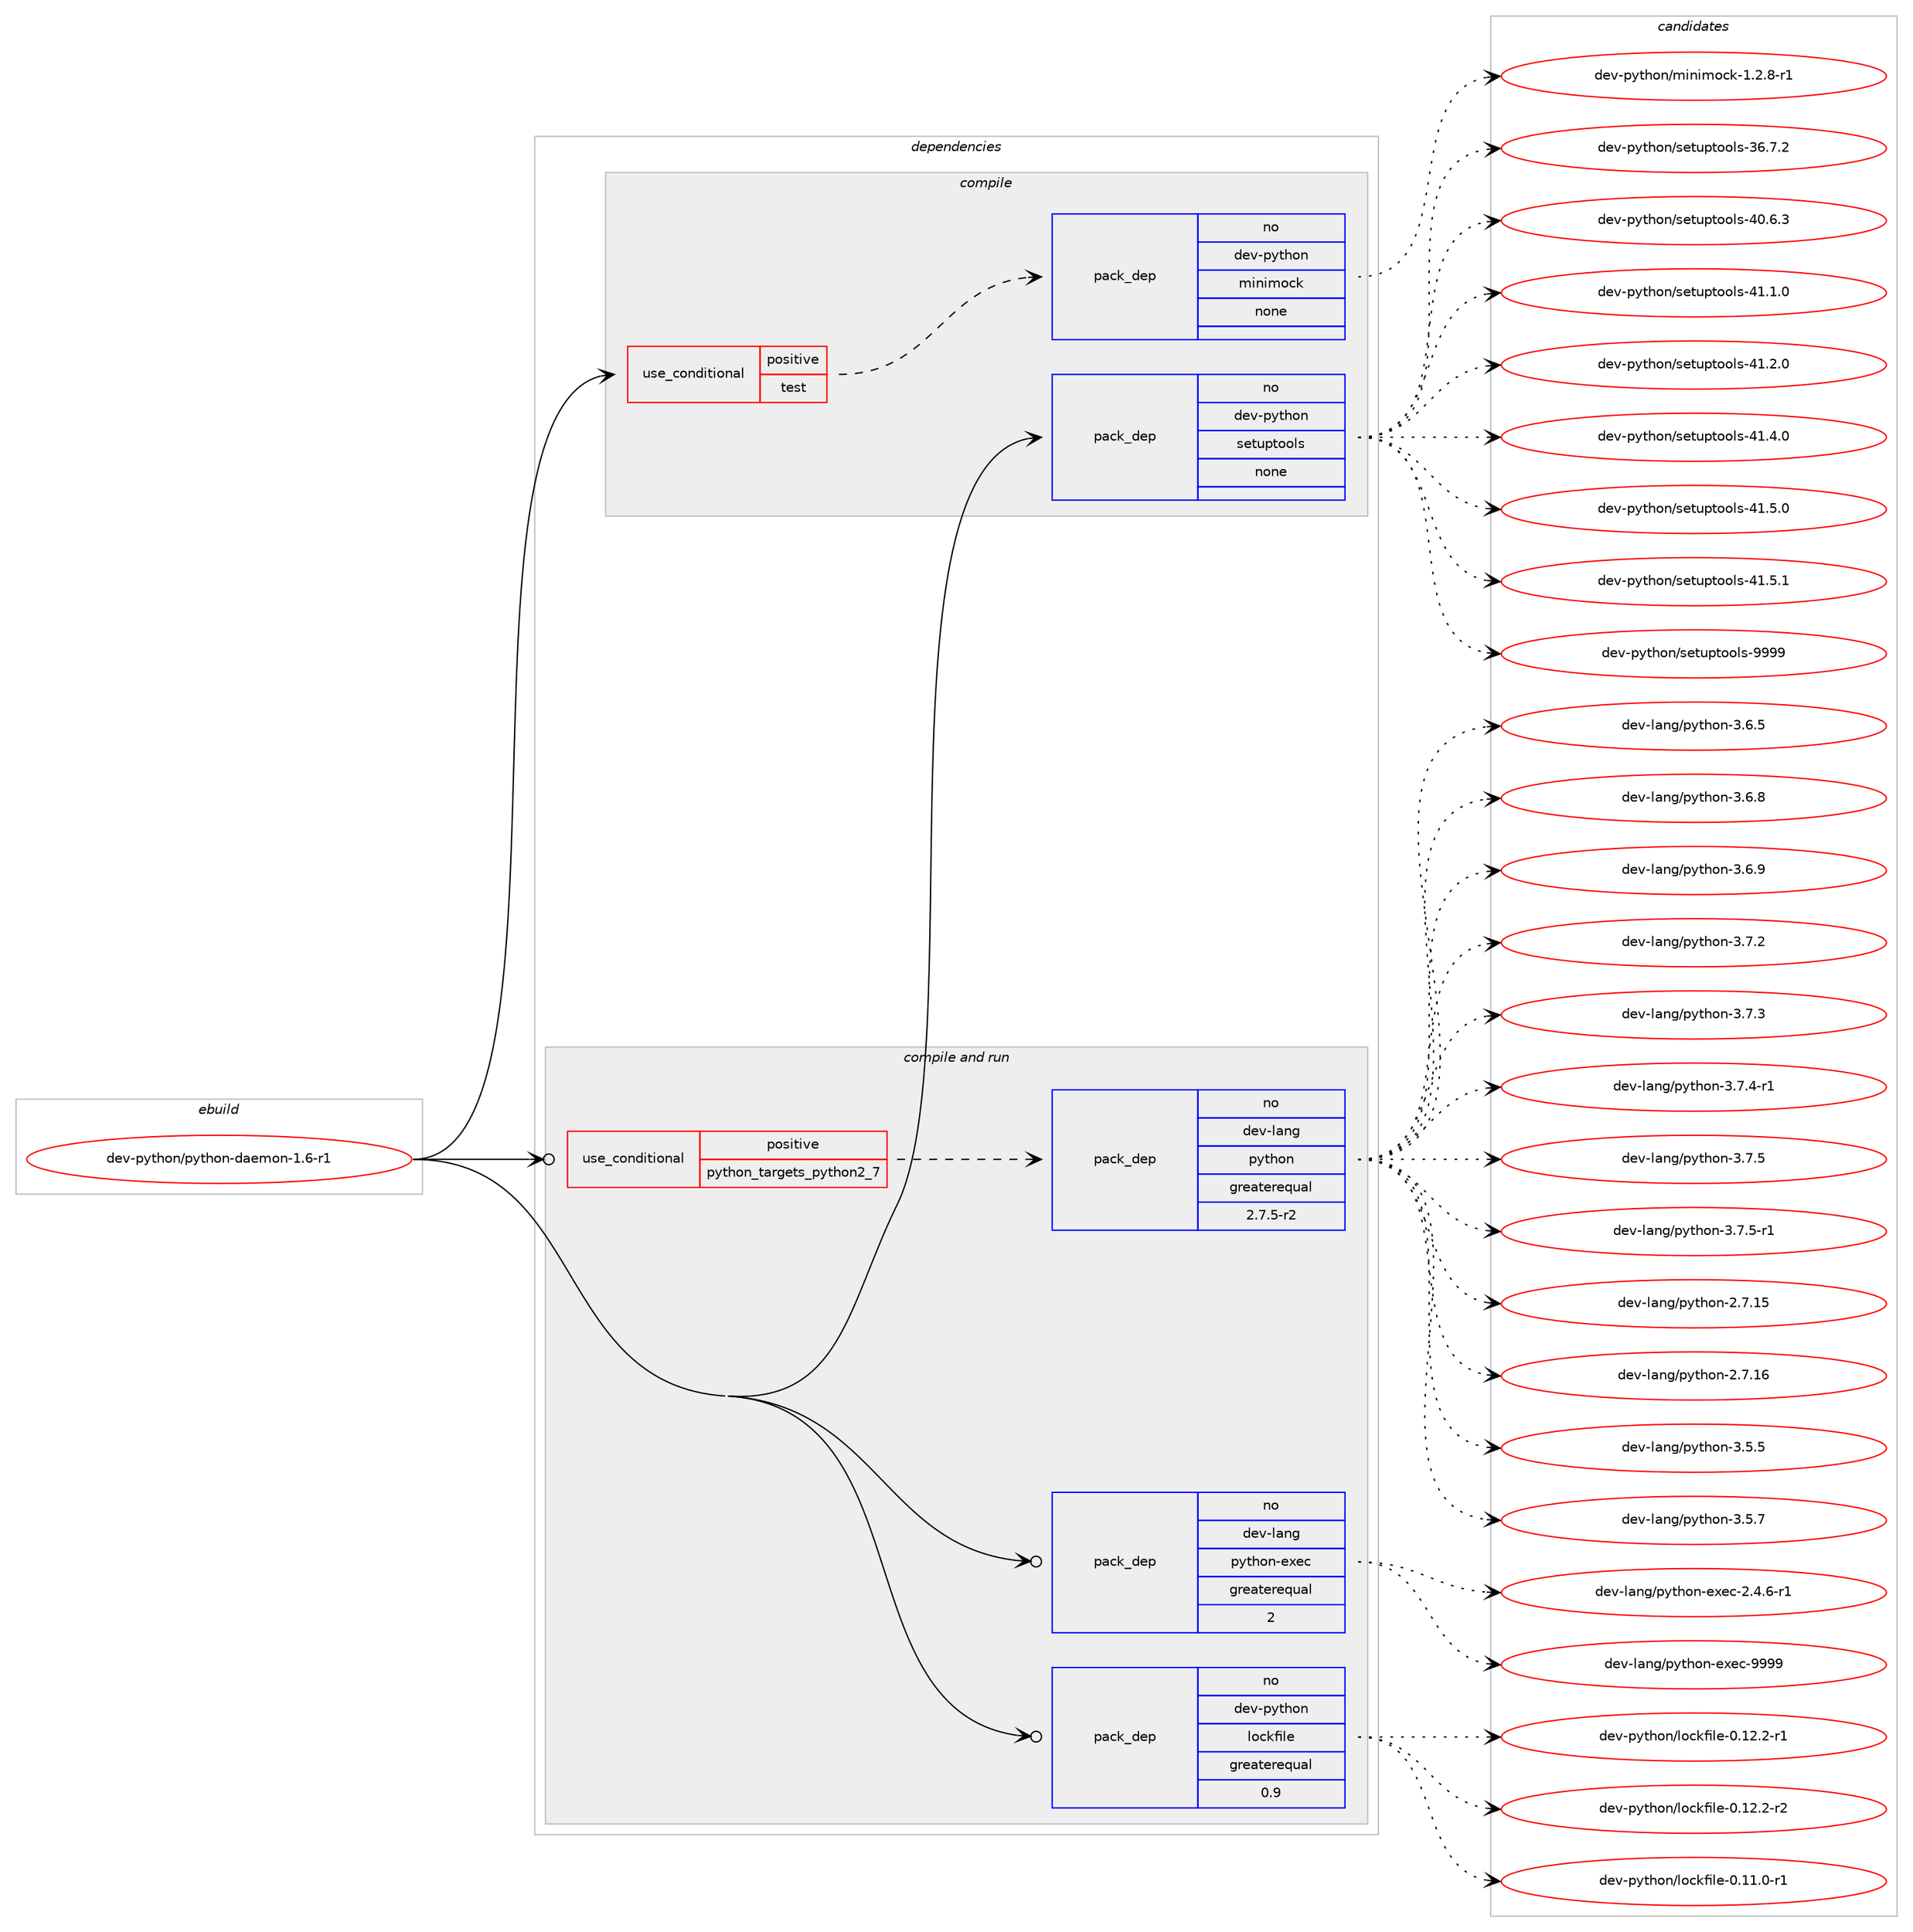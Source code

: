 digraph prolog {

# *************
# Graph options
# *************

newrank=true;
concentrate=true;
compound=true;
graph [rankdir=LR,fontname=Helvetica,fontsize=10,ranksep=1.5];#, ranksep=2.5, nodesep=0.2];
edge  [arrowhead=vee];
node  [fontname=Helvetica,fontsize=10];

# **********
# The ebuild
# **********

subgraph cluster_leftcol {
color=gray;
rank=same;
label=<<i>ebuild</i>>;
id [label="dev-python/python-daemon-1.6-r1", color=red, width=4, href="../dev-python/python-daemon-1.6-r1.svg"];
}

# ****************
# The dependencies
# ****************

subgraph cluster_midcol {
color=gray;
label=<<i>dependencies</i>>;
subgraph cluster_compile {
fillcolor="#eeeeee";
style=filled;
label=<<i>compile</i>>;
subgraph cond147354 {
dependency630458 [label=<<TABLE BORDER="0" CELLBORDER="1" CELLSPACING="0" CELLPADDING="4"><TR><TD ROWSPAN="3" CELLPADDING="10">use_conditional</TD></TR><TR><TD>positive</TD></TR><TR><TD>test</TD></TR></TABLE>>, shape=none, color=red];
subgraph pack471233 {
dependency630459 [label=<<TABLE BORDER="0" CELLBORDER="1" CELLSPACING="0" CELLPADDING="4" WIDTH="220"><TR><TD ROWSPAN="6" CELLPADDING="30">pack_dep</TD></TR><TR><TD WIDTH="110">no</TD></TR><TR><TD>dev-python</TD></TR><TR><TD>minimock</TD></TR><TR><TD>none</TD></TR><TR><TD></TD></TR></TABLE>>, shape=none, color=blue];
}
dependency630458:e -> dependency630459:w [weight=20,style="dashed",arrowhead="vee"];
}
id:e -> dependency630458:w [weight=20,style="solid",arrowhead="vee"];
subgraph pack471234 {
dependency630460 [label=<<TABLE BORDER="0" CELLBORDER="1" CELLSPACING="0" CELLPADDING="4" WIDTH="220"><TR><TD ROWSPAN="6" CELLPADDING="30">pack_dep</TD></TR><TR><TD WIDTH="110">no</TD></TR><TR><TD>dev-python</TD></TR><TR><TD>setuptools</TD></TR><TR><TD>none</TD></TR><TR><TD></TD></TR></TABLE>>, shape=none, color=blue];
}
id:e -> dependency630460:w [weight=20,style="solid",arrowhead="vee"];
}
subgraph cluster_compileandrun {
fillcolor="#eeeeee";
style=filled;
label=<<i>compile and run</i>>;
subgraph cond147355 {
dependency630461 [label=<<TABLE BORDER="0" CELLBORDER="1" CELLSPACING="0" CELLPADDING="4"><TR><TD ROWSPAN="3" CELLPADDING="10">use_conditional</TD></TR><TR><TD>positive</TD></TR><TR><TD>python_targets_python2_7</TD></TR></TABLE>>, shape=none, color=red];
subgraph pack471235 {
dependency630462 [label=<<TABLE BORDER="0" CELLBORDER="1" CELLSPACING="0" CELLPADDING="4" WIDTH="220"><TR><TD ROWSPAN="6" CELLPADDING="30">pack_dep</TD></TR><TR><TD WIDTH="110">no</TD></TR><TR><TD>dev-lang</TD></TR><TR><TD>python</TD></TR><TR><TD>greaterequal</TD></TR><TR><TD>2.7.5-r2</TD></TR></TABLE>>, shape=none, color=blue];
}
dependency630461:e -> dependency630462:w [weight=20,style="dashed",arrowhead="vee"];
}
id:e -> dependency630461:w [weight=20,style="solid",arrowhead="odotvee"];
subgraph pack471236 {
dependency630463 [label=<<TABLE BORDER="0" CELLBORDER="1" CELLSPACING="0" CELLPADDING="4" WIDTH="220"><TR><TD ROWSPAN="6" CELLPADDING="30">pack_dep</TD></TR><TR><TD WIDTH="110">no</TD></TR><TR><TD>dev-lang</TD></TR><TR><TD>python-exec</TD></TR><TR><TD>greaterequal</TD></TR><TR><TD>2</TD></TR></TABLE>>, shape=none, color=blue];
}
id:e -> dependency630463:w [weight=20,style="solid",arrowhead="odotvee"];
subgraph pack471237 {
dependency630464 [label=<<TABLE BORDER="0" CELLBORDER="1" CELLSPACING="0" CELLPADDING="4" WIDTH="220"><TR><TD ROWSPAN="6" CELLPADDING="30">pack_dep</TD></TR><TR><TD WIDTH="110">no</TD></TR><TR><TD>dev-python</TD></TR><TR><TD>lockfile</TD></TR><TR><TD>greaterequal</TD></TR><TR><TD>0.9</TD></TR></TABLE>>, shape=none, color=blue];
}
id:e -> dependency630464:w [weight=20,style="solid",arrowhead="odotvee"];
}
subgraph cluster_run {
fillcolor="#eeeeee";
style=filled;
label=<<i>run</i>>;
}
}

# **************
# The candidates
# **************

subgraph cluster_choices {
rank=same;
color=gray;
label=<<i>candidates</i>>;

subgraph choice471233 {
color=black;
nodesep=1;
choice1001011184511212111610411111047109105110105109111991074549465046564511449 [label="dev-python/minimock-1.2.8-r1", color=red, width=4,href="../dev-python/minimock-1.2.8-r1.svg"];
dependency630459:e -> choice1001011184511212111610411111047109105110105109111991074549465046564511449:w [style=dotted,weight="100"];
}
subgraph choice471234 {
color=black;
nodesep=1;
choice100101118451121211161041111104711510111611711211611111110811545515446554650 [label="dev-python/setuptools-36.7.2", color=red, width=4,href="../dev-python/setuptools-36.7.2.svg"];
choice100101118451121211161041111104711510111611711211611111110811545524846544651 [label="dev-python/setuptools-40.6.3", color=red, width=4,href="../dev-python/setuptools-40.6.3.svg"];
choice100101118451121211161041111104711510111611711211611111110811545524946494648 [label="dev-python/setuptools-41.1.0", color=red, width=4,href="../dev-python/setuptools-41.1.0.svg"];
choice100101118451121211161041111104711510111611711211611111110811545524946504648 [label="dev-python/setuptools-41.2.0", color=red, width=4,href="../dev-python/setuptools-41.2.0.svg"];
choice100101118451121211161041111104711510111611711211611111110811545524946524648 [label="dev-python/setuptools-41.4.0", color=red, width=4,href="../dev-python/setuptools-41.4.0.svg"];
choice100101118451121211161041111104711510111611711211611111110811545524946534648 [label="dev-python/setuptools-41.5.0", color=red, width=4,href="../dev-python/setuptools-41.5.0.svg"];
choice100101118451121211161041111104711510111611711211611111110811545524946534649 [label="dev-python/setuptools-41.5.1", color=red, width=4,href="../dev-python/setuptools-41.5.1.svg"];
choice10010111845112121116104111110471151011161171121161111111081154557575757 [label="dev-python/setuptools-9999", color=red, width=4,href="../dev-python/setuptools-9999.svg"];
dependency630460:e -> choice100101118451121211161041111104711510111611711211611111110811545515446554650:w [style=dotted,weight="100"];
dependency630460:e -> choice100101118451121211161041111104711510111611711211611111110811545524846544651:w [style=dotted,weight="100"];
dependency630460:e -> choice100101118451121211161041111104711510111611711211611111110811545524946494648:w [style=dotted,weight="100"];
dependency630460:e -> choice100101118451121211161041111104711510111611711211611111110811545524946504648:w [style=dotted,weight="100"];
dependency630460:e -> choice100101118451121211161041111104711510111611711211611111110811545524946524648:w [style=dotted,weight="100"];
dependency630460:e -> choice100101118451121211161041111104711510111611711211611111110811545524946534648:w [style=dotted,weight="100"];
dependency630460:e -> choice100101118451121211161041111104711510111611711211611111110811545524946534649:w [style=dotted,weight="100"];
dependency630460:e -> choice10010111845112121116104111110471151011161171121161111111081154557575757:w [style=dotted,weight="100"];
}
subgraph choice471235 {
color=black;
nodesep=1;
choice10010111845108971101034711212111610411111045504655464953 [label="dev-lang/python-2.7.15", color=red, width=4,href="../dev-lang/python-2.7.15.svg"];
choice10010111845108971101034711212111610411111045504655464954 [label="dev-lang/python-2.7.16", color=red, width=4,href="../dev-lang/python-2.7.16.svg"];
choice100101118451089711010347112121116104111110455146534653 [label="dev-lang/python-3.5.5", color=red, width=4,href="../dev-lang/python-3.5.5.svg"];
choice100101118451089711010347112121116104111110455146534655 [label="dev-lang/python-3.5.7", color=red, width=4,href="../dev-lang/python-3.5.7.svg"];
choice100101118451089711010347112121116104111110455146544653 [label="dev-lang/python-3.6.5", color=red, width=4,href="../dev-lang/python-3.6.5.svg"];
choice100101118451089711010347112121116104111110455146544656 [label="dev-lang/python-3.6.8", color=red, width=4,href="../dev-lang/python-3.6.8.svg"];
choice100101118451089711010347112121116104111110455146544657 [label="dev-lang/python-3.6.9", color=red, width=4,href="../dev-lang/python-3.6.9.svg"];
choice100101118451089711010347112121116104111110455146554650 [label="dev-lang/python-3.7.2", color=red, width=4,href="../dev-lang/python-3.7.2.svg"];
choice100101118451089711010347112121116104111110455146554651 [label="dev-lang/python-3.7.3", color=red, width=4,href="../dev-lang/python-3.7.3.svg"];
choice1001011184510897110103471121211161041111104551465546524511449 [label="dev-lang/python-3.7.4-r1", color=red, width=4,href="../dev-lang/python-3.7.4-r1.svg"];
choice100101118451089711010347112121116104111110455146554653 [label="dev-lang/python-3.7.5", color=red, width=4,href="../dev-lang/python-3.7.5.svg"];
choice1001011184510897110103471121211161041111104551465546534511449 [label="dev-lang/python-3.7.5-r1", color=red, width=4,href="../dev-lang/python-3.7.5-r1.svg"];
dependency630462:e -> choice10010111845108971101034711212111610411111045504655464953:w [style=dotted,weight="100"];
dependency630462:e -> choice10010111845108971101034711212111610411111045504655464954:w [style=dotted,weight="100"];
dependency630462:e -> choice100101118451089711010347112121116104111110455146534653:w [style=dotted,weight="100"];
dependency630462:e -> choice100101118451089711010347112121116104111110455146534655:w [style=dotted,weight="100"];
dependency630462:e -> choice100101118451089711010347112121116104111110455146544653:w [style=dotted,weight="100"];
dependency630462:e -> choice100101118451089711010347112121116104111110455146544656:w [style=dotted,weight="100"];
dependency630462:e -> choice100101118451089711010347112121116104111110455146544657:w [style=dotted,weight="100"];
dependency630462:e -> choice100101118451089711010347112121116104111110455146554650:w [style=dotted,weight="100"];
dependency630462:e -> choice100101118451089711010347112121116104111110455146554651:w [style=dotted,weight="100"];
dependency630462:e -> choice1001011184510897110103471121211161041111104551465546524511449:w [style=dotted,weight="100"];
dependency630462:e -> choice100101118451089711010347112121116104111110455146554653:w [style=dotted,weight="100"];
dependency630462:e -> choice1001011184510897110103471121211161041111104551465546534511449:w [style=dotted,weight="100"];
}
subgraph choice471236 {
color=black;
nodesep=1;
choice10010111845108971101034711212111610411111045101120101994550465246544511449 [label="dev-lang/python-exec-2.4.6-r1", color=red, width=4,href="../dev-lang/python-exec-2.4.6-r1.svg"];
choice10010111845108971101034711212111610411111045101120101994557575757 [label="dev-lang/python-exec-9999", color=red, width=4,href="../dev-lang/python-exec-9999.svg"];
dependency630463:e -> choice10010111845108971101034711212111610411111045101120101994550465246544511449:w [style=dotted,weight="100"];
dependency630463:e -> choice10010111845108971101034711212111610411111045101120101994557575757:w [style=dotted,weight="100"];
}
subgraph choice471237 {
color=black;
nodesep=1;
choice100101118451121211161041111104710811199107102105108101454846494946484511449 [label="dev-python/lockfile-0.11.0-r1", color=red, width=4,href="../dev-python/lockfile-0.11.0-r1.svg"];
choice100101118451121211161041111104710811199107102105108101454846495046504511449 [label="dev-python/lockfile-0.12.2-r1", color=red, width=4,href="../dev-python/lockfile-0.12.2-r1.svg"];
choice100101118451121211161041111104710811199107102105108101454846495046504511450 [label="dev-python/lockfile-0.12.2-r2", color=red, width=4,href="../dev-python/lockfile-0.12.2-r2.svg"];
dependency630464:e -> choice100101118451121211161041111104710811199107102105108101454846494946484511449:w [style=dotted,weight="100"];
dependency630464:e -> choice100101118451121211161041111104710811199107102105108101454846495046504511449:w [style=dotted,weight="100"];
dependency630464:e -> choice100101118451121211161041111104710811199107102105108101454846495046504511450:w [style=dotted,weight="100"];
}
}

}
